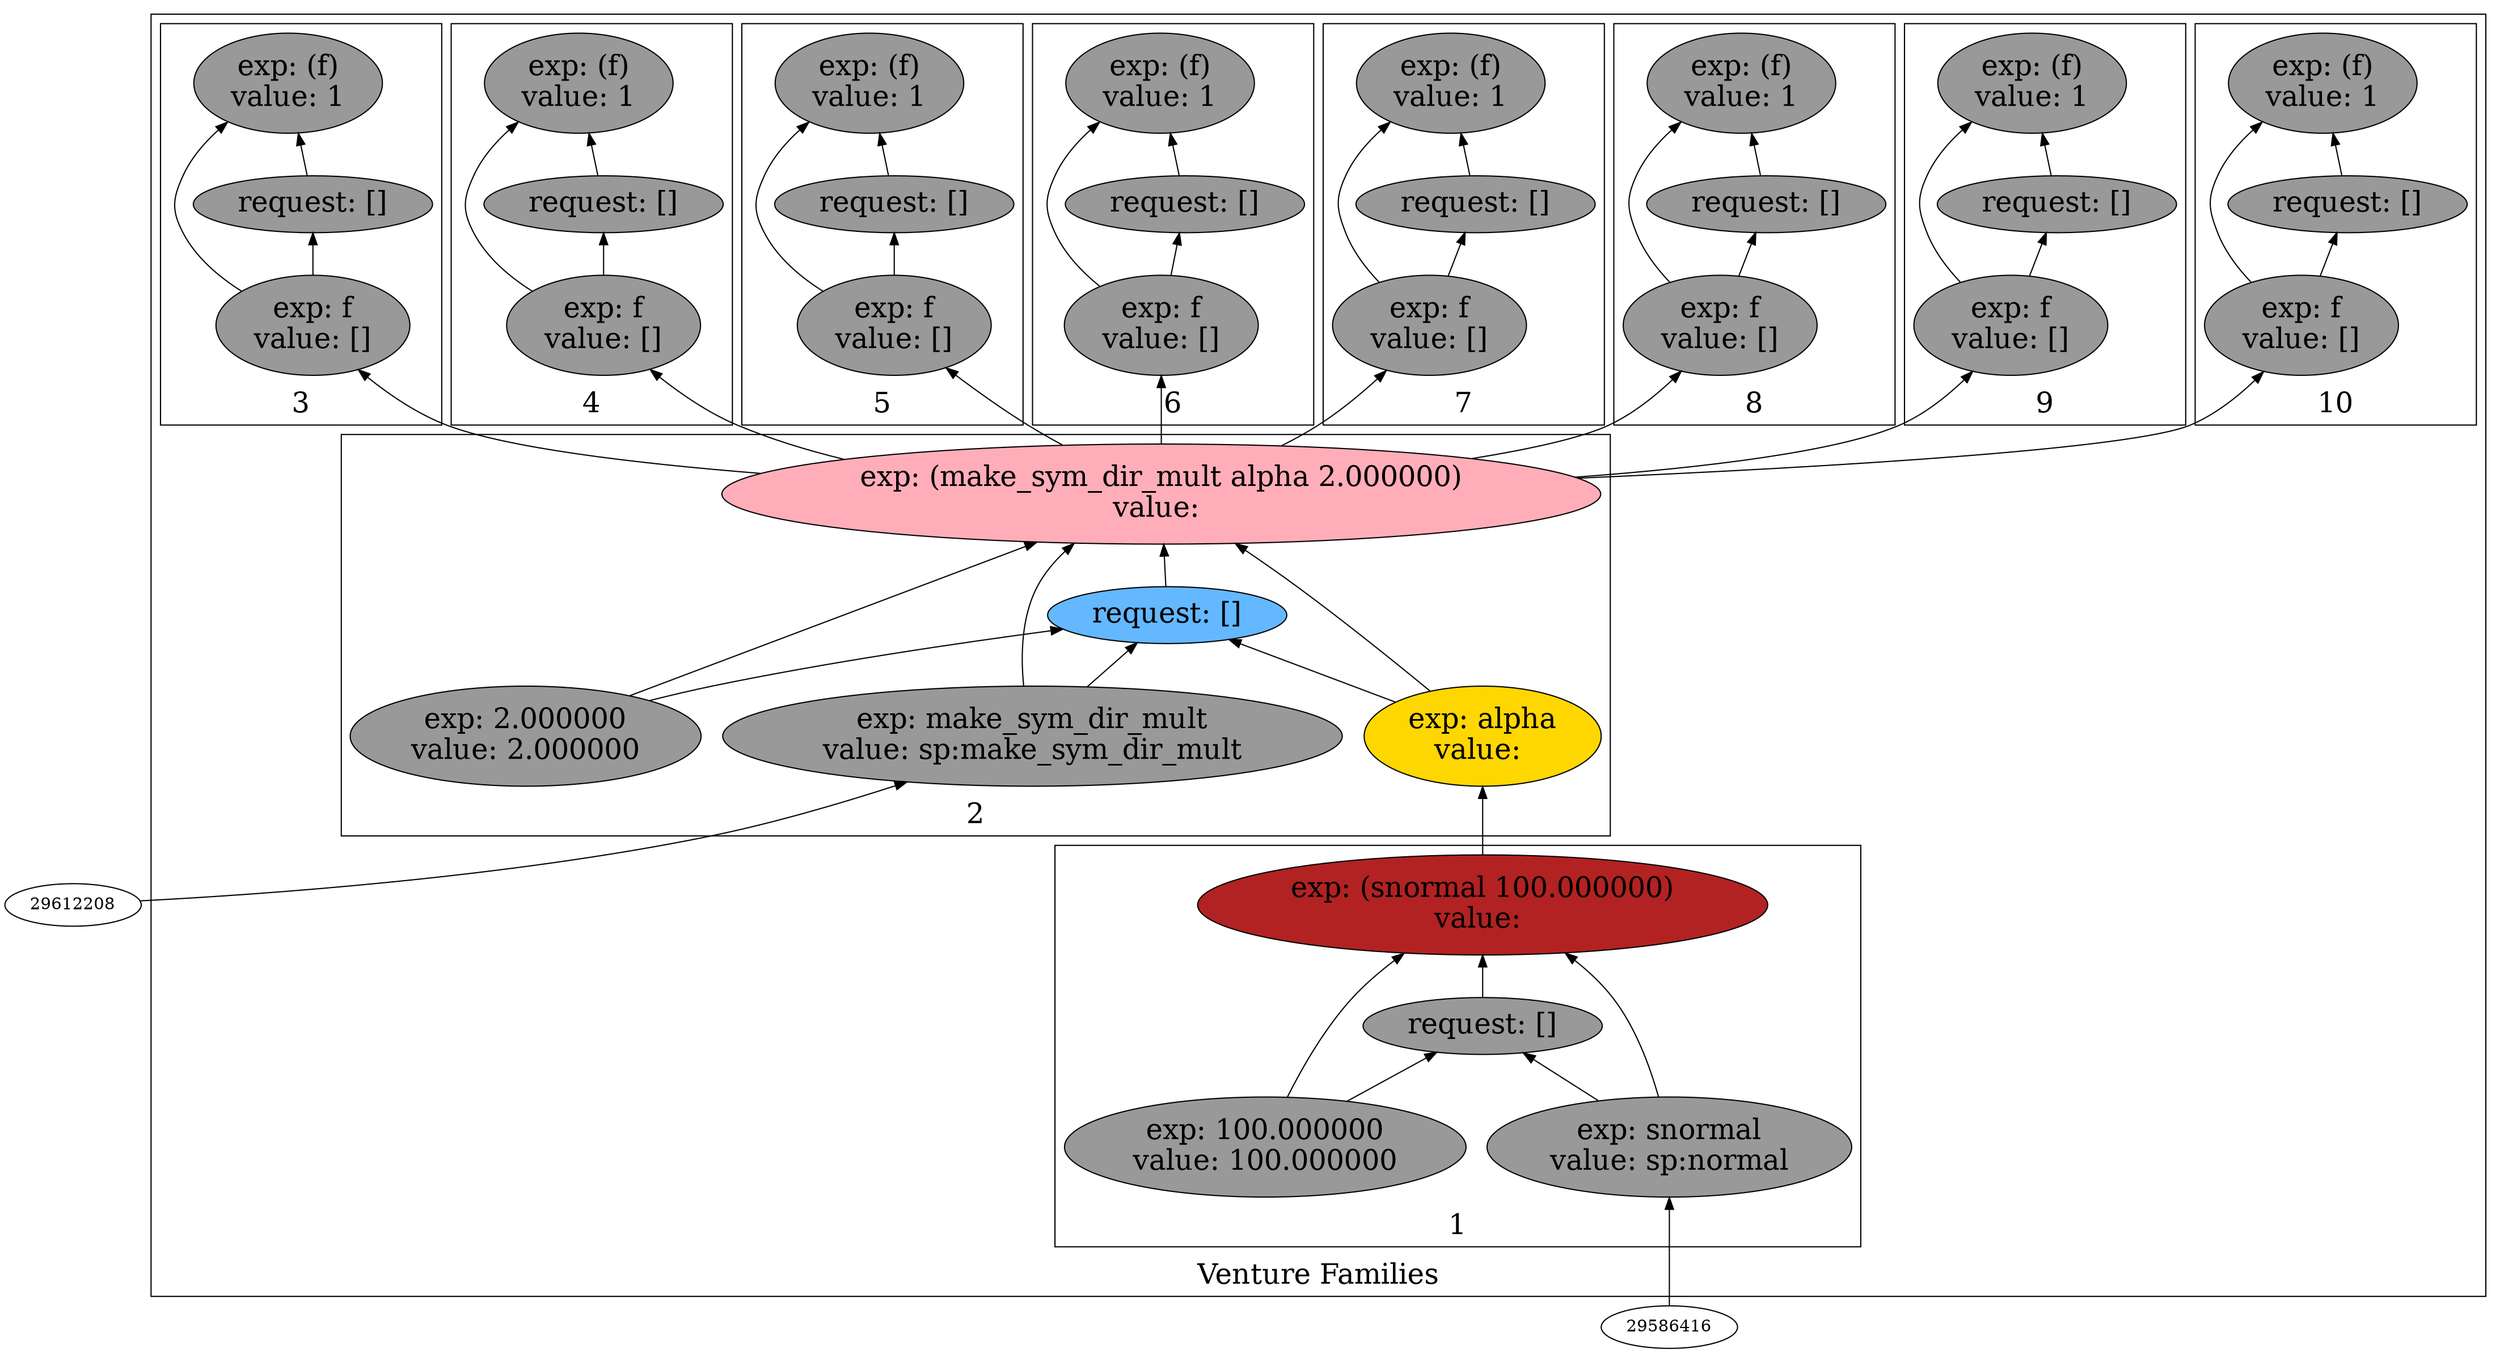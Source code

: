 digraph {
rankdir=BT
fontsize=24
subgraph cluster1 {
label="Venture Families"
subgraph cluster2 {
label="1"
"21407376"["fillcolor"="firebrick" "fontsize"="24" "label"="exp: (snormal 100.000000)\nvalue: " "shape"="ellipse" "style"="filled" ]
"28298448"["fillcolor"="grey60" "fontsize"="24" "label"="request: []" "shape"="ellipse" "style"="filled" ]
"21586576"["fillcolor"="grey60" "fontsize"="24" "label"="exp: snormal\nvalue: sp:normal" "shape"="ellipse" "style"="filled" ]
"22735856"["fillcolor"="grey60" "fontsize"="24" "label"="exp: 100.000000\nvalue: 100.000000" "shape"="ellipse" "style"="filled" ]
}

subgraph cluster3 {
label="2"
"24603856"["fillcolor"="lightpink1" "fontsize"="24" "label"="exp: (make_sym_dir_mult alpha 2.000000)\nvalue: " "shape"="ellipse" "style"="filled" ]
"26590768"["fillcolor"="steelblue1" "fontsize"="24" "label"="request: []" "shape"="ellipse" "style"="filled" ]
"23285904"["fillcolor"="grey60" "fontsize"="24" "label"="exp: make_sym_dir_mult\nvalue: sp:make_sym_dir_mult" "shape"="ellipse" "style"="filled" ]
"21773440"["fillcolor"="gold" "fontsize"="24" "label"="exp: alpha\nvalue: " "shape"="ellipse" "style"="filled" ]
"26703216"["fillcolor"="grey60" "fontsize"="24" "label"="exp: 2.000000\nvalue: 2.000000" "shape"="ellipse" "style"="filled" ]
}

subgraph cluster4 {
label="3"
"22672608"["fillcolor"="grey60" "fontsize"="24" "label"="exp: (f)\nvalue: 1" "shape"="ellipse" "style"="filled" ]
"21564608"["fillcolor"="grey60" "fontsize"="24" "label"="request: []" "shape"="ellipse" "style"="filled" ]
"21574256"["fillcolor"="grey60" "fontsize"="24" "label"="exp: f\nvalue: []" "shape"="ellipse" "style"="filled" ]
}

subgraph cluster5 {
label="4"
"23627488"["fillcolor"="grey60" "fontsize"="24" "label"="exp: (f)\nvalue: 1" "shape"="ellipse" "style"="filled" ]
"21801008"["fillcolor"="grey60" "fontsize"="24" "label"="request: []" "shape"="ellipse" "style"="filled" ]
"21608528"["fillcolor"="grey60" "fontsize"="24" "label"="exp: f\nvalue: []" "shape"="ellipse" "style"="filled" ]
}

subgraph cluster6 {
label="5"
"21571136"["fillcolor"="grey60" "fontsize"="24" "label"="exp: (f)\nvalue: 1" "shape"="ellipse" "style"="filled" ]
"24939776"["fillcolor"="grey60" "fontsize"="24" "label"="request: []" "shape"="ellipse" "style"="filled" ]
"22579328"["fillcolor"="grey60" "fontsize"="24" "label"="exp: f\nvalue: []" "shape"="ellipse" "style"="filled" ]
}

subgraph cluster7 {
label="6"
"23710592"["fillcolor"="grey60" "fontsize"="24" "label"="exp: (f)\nvalue: 1" "shape"="ellipse" "style"="filled" ]
"23304768"["fillcolor"="grey60" "fontsize"="24" "label"="request: []" "shape"="ellipse" "style"="filled" ]
"22582864"["fillcolor"="grey60" "fontsize"="24" "label"="exp: f\nvalue: []" "shape"="ellipse" "style"="filled" ]
}

subgraph cluster8 {
label="7"
"24181936"["fillcolor"="grey60" "fontsize"="24" "label"="exp: (f)\nvalue: 1" "shape"="ellipse" "style"="filled" ]
"23051008"["fillcolor"="grey60" "fontsize"="24" "label"="request: []" "shape"="ellipse" "style"="filled" ]
"24625888"["fillcolor"="grey60" "fontsize"="24" "label"="exp: f\nvalue: []" "shape"="ellipse" "style"="filled" ]
}

subgraph cluster9 {
label="8"
"24988336"["fillcolor"="grey60" "fontsize"="24" "label"="exp: (f)\nvalue: 1" "shape"="ellipse" "style"="filled" ]
"24940288"["fillcolor"="grey60" "fontsize"="24" "label"="request: []" "shape"="ellipse" "style"="filled" ]
"25014224"["fillcolor"="grey60" "fontsize"="24" "label"="exp: f\nvalue: []" "shape"="ellipse" "style"="filled" ]
}

subgraph cluster10 {
label="9"
"22059072"["fillcolor"="grey60" "fontsize"="24" "label"="exp: (f)\nvalue: 1" "shape"="ellipse" "style"="filled" ]
"20391696"["fillcolor"="grey60" "fontsize"="24" "label"="request: []" "shape"="ellipse" "style"="filled" ]
"23610064"["fillcolor"="grey60" "fontsize"="24" "label"="exp: f\nvalue: []" "shape"="ellipse" "style"="filled" ]
}

subgraph cluster11 {
label="10"
"19076864"["fillcolor"="grey60" "fontsize"="24" "label"="exp: (f)\nvalue: 1" "shape"="ellipse" "style"="filled" ]
"21616208"["fillcolor"="grey60" "fontsize"="24" "label"="request: []" "shape"="ellipse" "style"="filled" ]
"21600256"["fillcolor"="grey60" "fontsize"="24" "label"="exp: f\nvalue: []" "shape"="ellipse" "style"="filled" ]
}

}

"21600256" -> "19076864"["arrowhead"="normal" "color"="black" "constraint"="true" "style"="solid" ]
"21600256" -> "21616208"["arrowhead"="normal" "color"="black" "constraint"="true" "style"="solid" ]
"24603856" -> "21600256"["arrowhead"="normal" "color"="black" "constraint"="true" "style"="solid" ]
"21616208" -> "19076864"["arrowhead"="normal" "color"="black" "constraint"="true" "style"="solid" ]
"21586576" -> "21407376"["arrowhead"="normal" "color"="black" "constraint"="true" "style"="solid" ]
"21586576" -> "28298448"["arrowhead"="normal" "color"="black" "constraint"="true" "style"="solid" ]
"29586416" -> "21586576"["arrowhead"="normal" "color"="black" "constraint"="true" "style"="solid" ]
"22735856" -> "21407376"["arrowhead"="normal" "color"="black" "constraint"="true" "style"="solid" ]
"22735856" -> "28298448"["arrowhead"="normal" "color"="black" "constraint"="true" "style"="solid" ]
"28298448" -> "21407376"["arrowhead"="normal" "color"="black" "constraint"="true" "style"="solid" ]
"22579328" -> "21571136"["arrowhead"="normal" "color"="black" "constraint"="true" "style"="solid" ]
"22579328" -> "24939776"["arrowhead"="normal" "color"="black" "constraint"="true" "style"="solid" ]
"24603856" -> "22579328"["arrowhead"="normal" "color"="black" "constraint"="true" "style"="solid" ]
"24939776" -> "21571136"["arrowhead"="normal" "color"="black" "constraint"="true" "style"="solid" ]
"23610064" -> "22059072"["arrowhead"="normal" "color"="black" "constraint"="true" "style"="solid" ]
"23610064" -> "20391696"["arrowhead"="normal" "color"="black" "constraint"="true" "style"="solid" ]
"24603856" -> "23610064"["arrowhead"="normal" "color"="black" "constraint"="true" "style"="solid" ]
"20391696" -> "22059072"["arrowhead"="normal" "color"="black" "constraint"="true" "style"="solid" ]
"21574256" -> "22672608"["arrowhead"="normal" "color"="black" "constraint"="true" "style"="solid" ]
"21574256" -> "21564608"["arrowhead"="normal" "color"="black" "constraint"="true" "style"="solid" ]
"24603856" -> "21574256"["arrowhead"="normal" "color"="black" "constraint"="true" "style"="solid" ]
"21564608" -> "22672608"["arrowhead"="normal" "color"="black" "constraint"="true" "style"="solid" ]
"21608528" -> "23627488"["arrowhead"="normal" "color"="black" "constraint"="true" "style"="solid" ]
"21608528" -> "21801008"["arrowhead"="normal" "color"="black" "constraint"="true" "style"="solid" ]
"24603856" -> "21608528"["arrowhead"="normal" "color"="black" "constraint"="true" "style"="solid" ]
"21801008" -> "23627488"["arrowhead"="normal" "color"="black" "constraint"="true" "style"="solid" ]
"22582864" -> "23710592"["arrowhead"="normal" "color"="black" "constraint"="true" "style"="solid" ]
"22582864" -> "23304768"["arrowhead"="normal" "color"="black" "constraint"="true" "style"="solid" ]
"24603856" -> "22582864"["arrowhead"="normal" "color"="black" "constraint"="true" "style"="solid" ]
"23304768" -> "23710592"["arrowhead"="normal" "color"="black" "constraint"="true" "style"="solid" ]
"24625888" -> "24181936"["arrowhead"="normal" "color"="black" "constraint"="true" "style"="solid" ]
"24625888" -> "23051008"["arrowhead"="normal" "color"="black" "constraint"="true" "style"="solid" ]
"24603856" -> "24625888"["arrowhead"="normal" "color"="black" "constraint"="true" "style"="solid" ]
"23051008" -> "24181936"["arrowhead"="normal" "color"="black" "constraint"="true" "style"="solid" ]
"23285904" -> "24603856"["arrowhead"="normal" "color"="black" "constraint"="true" "style"="solid" ]
"23285904" -> "26590768"["arrowhead"="normal" "color"="black" "constraint"="true" "style"="solid" ]
"29612208" -> "23285904"["arrowhead"="normal" "color"="black" "constraint"="true" "style"="solid" ]
"21773440" -> "24603856"["arrowhead"="normal" "color"="black" "constraint"="true" "style"="solid" ]
"21773440" -> "26590768"["arrowhead"="normal" "color"="black" "constraint"="true" "style"="solid" ]
"21407376" -> "21773440"["arrowhead"="normal" "color"="black" "constraint"="true" "style"="solid" ]
"26703216" -> "24603856"["arrowhead"="normal" "color"="black" "constraint"="true" "style"="solid" ]
"26703216" -> "26590768"["arrowhead"="normal" "color"="black" "constraint"="true" "style"="solid" ]
"26590768" -> "24603856"["arrowhead"="normal" "color"="black" "constraint"="true" "style"="solid" ]
"25014224" -> "24988336"["arrowhead"="normal" "color"="black" "constraint"="true" "style"="solid" ]
"25014224" -> "24940288"["arrowhead"="normal" "color"="black" "constraint"="true" "style"="solid" ]
"24603856" -> "25014224"["arrowhead"="normal" "color"="black" "constraint"="true" "style"="solid" ]
"24940288" -> "24988336"["arrowhead"="normal" "color"="black" "constraint"="true" "style"="solid" ]

}